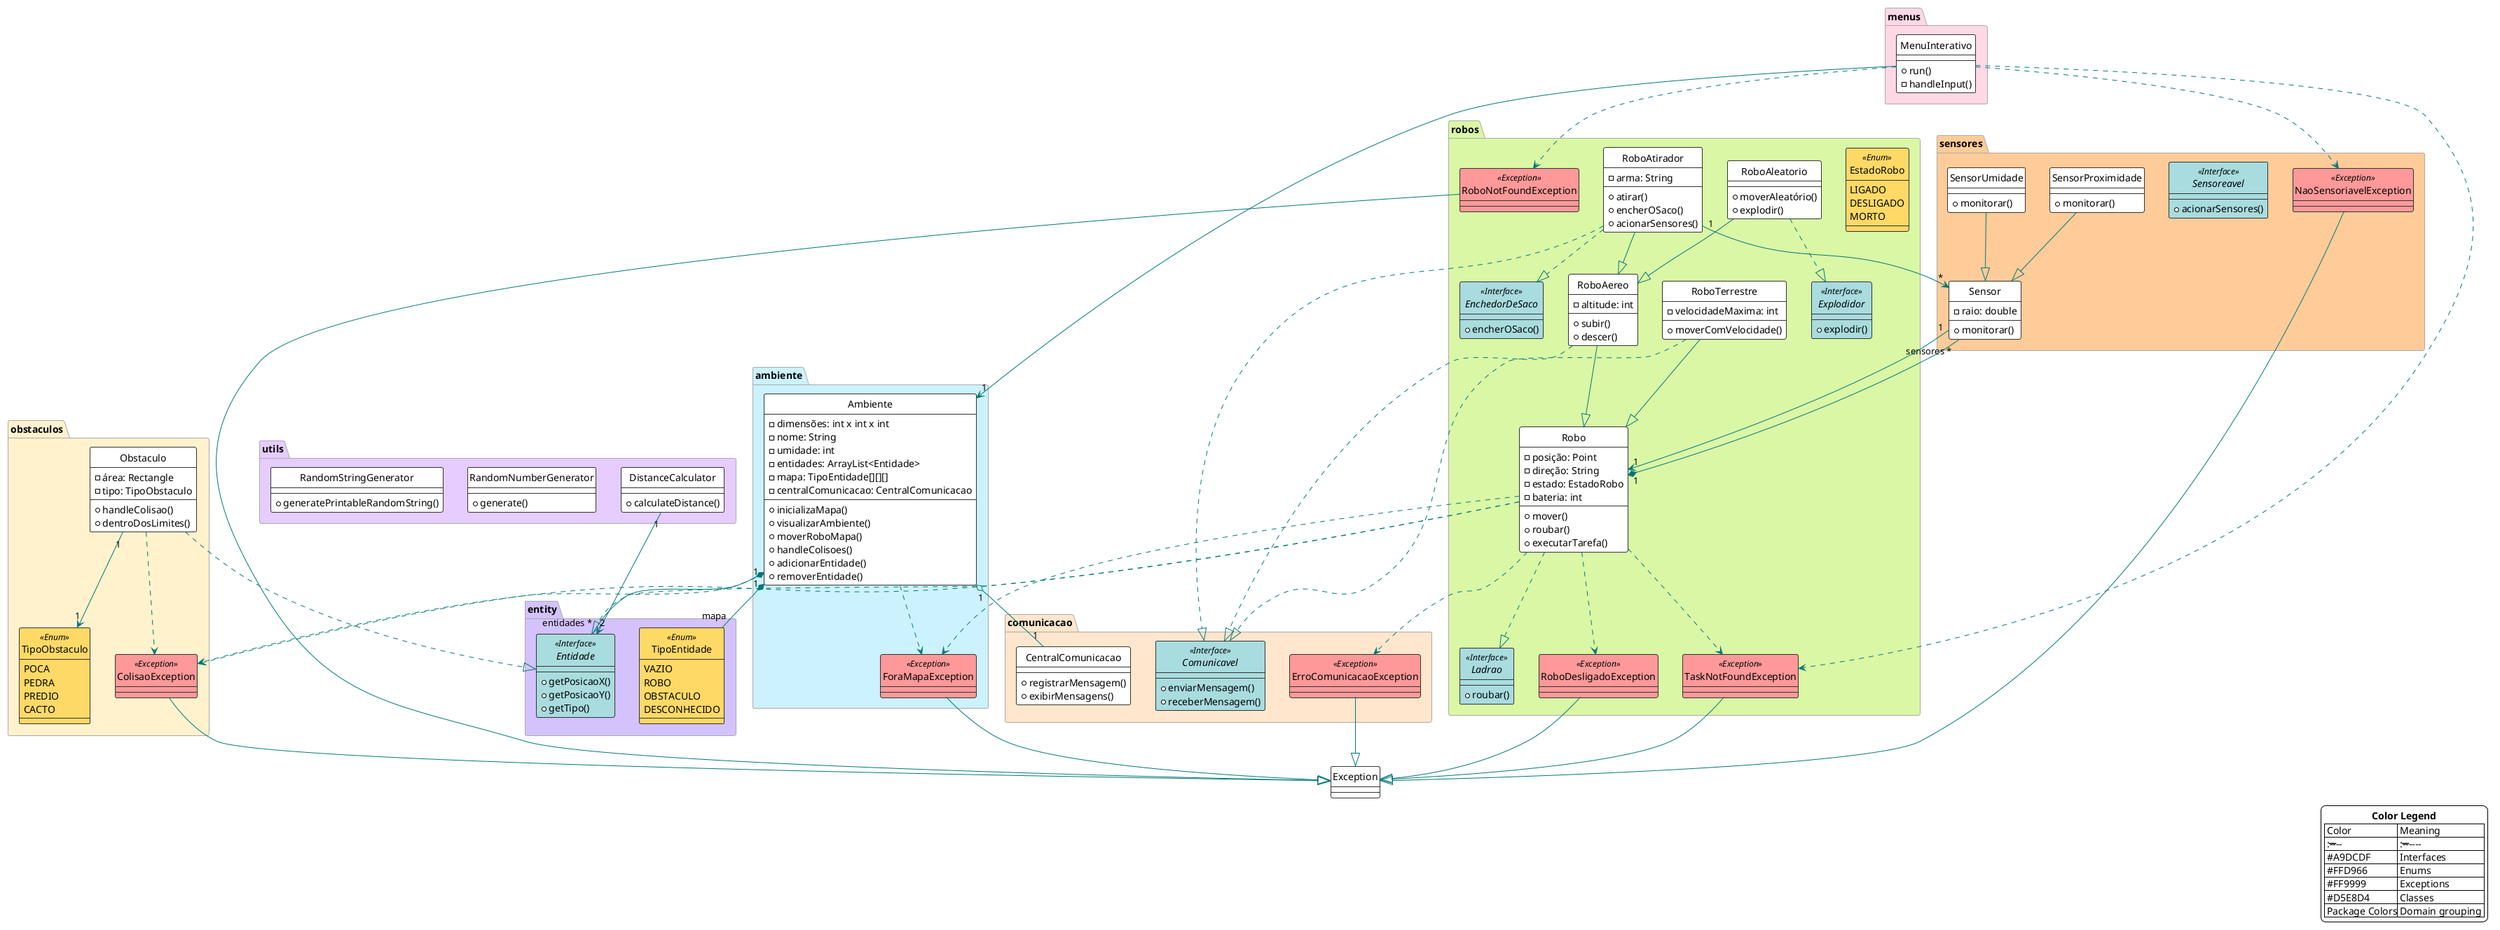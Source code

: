 @startuml
!theme plain
skinparam class {
    BackgroundColor<<Interface>> #A9DCDF
    BackgroundColor<<Enum>> #FFD966
    BackgroundColor<<Exception>> #FF9999
    BackgroundColor<<Class>> #D5E8D4
    ArrowColor #007777
    BorderColor #333333
}

skinparam package {
    BackgroundColor #F0F0F0
    BorderColor #AAAAAA
}

skinparam defaultTextAlignment center
skinparam shadowing false
hide circle

package ambiente #CCF2FF {
    class Ambiente {
        - dimensões: int x int x int
        - nome: String
        - umidade: int
        - entidades: ArrayList<Entidade>
        - mapa: TipoEntidade[][][]
        - centralComunicacao: CentralComunicacao
        + inicializaMapa()
        + visualizarAmbiente()
        + moverRoboMapa()
        + handleColisoes()
        + adicionarEntidade()
        + removerEntidade()
    }

    class ForaMapaException <<Exception>> {}
}

package comunicacao #FFE6CC {
    interface Comunicavel <<Interface>> {
        + enviarMensagem()
        + receberMensagem()
    }

    class CentralComunicacao {
        + registrarMensagem()
        + exibirMensagens()
    }

    class ErroComunicacaoException <<Exception>> {}
}

package entity #D4C2FC {
    interface Entidade <<Interface>> {
        + getPosicaoX()
        + getPosicaoY()
        + getTipo()
    }

    enum TipoEntidade <<Enum>> {
        VAZIO
        ROBO
        OBSTACULO
        DESCONHECIDO
    }
}

package menus #FFD8E6 {
    class MenuInterativo {
        + run()
        - handleInput()
    }
}

package obstaculos #FFF2CC {
    class ColisaoException <<Exception>> {}

    class Obstaculo {
        - área: Rectangle
        - tipo: TipoObstaculo
        + handleColisao()
        + dentroDosLimites()
    }

    enum TipoObstaculo <<Enum>> {
        POCA
        PEDRA
        PREDIO
        CACTO
    }
}

package robos #DAF7A6 {
    interface EnchedorDeSaco <<Interface>> {
        + encherOSaco()
    }

    enum EstadoRobo <<Enum>> {
        LIGADO
        DESLIGADO
        MORTO
    }

    interface Explodidor <<Interface>> {
        + explodir()
    }

    interface Ladrao <<Interface>> {
        + roubar()
    }

    class Robo {
        - posição: Point
        - direção: String
        - estado: EstadoRobo
        - bateria: int
        + mover()
        + roubar()
        + executarTarefa()
    }

    class RoboAereo {
        - altitude: int
        + subir()
        + descer()
    }

    class RoboAleatorio {
        + moverAleatório()
        + explodir()
    }

    class RoboAtirador {
        - arma: String
        + atirar()
        + encherOSaco()
        + acionarSensores()
    }

    class RoboDesligadoException <<Exception>> {}
    class RoboNotFoundException <<Exception>> {}

    class RoboTerrestre {
        - velocidadeMaxima: int
        + moverComVelocidade()
    }

    class TaskNotFoundException <<Exception>> {}
}

package sensores #FFCC99 {
    class NaoSensoriavelException <<Exception>> {}

    class Sensor {
        - raio: double
        + monitorar()
    }

    interface Sensoreavel <<Interface>> {
        + acionarSensores()
    }

    class SensorProximidade {
        + monitorar()
    }

    class SensorUmidade {
        + monitorar()
    }
}

package utils #E6CCFF {
    class DistanceCalculator {
        + calculateDistance()
    }

    class RandomNumberGenerator {
        + generate()
    }

    class RandomStringGenerator {
        + generatePrintableRandomString()
    }
}

' Color Legend '
legend right
  <b>Color Legend</b>
  | Color         | Meaning         |
  | :------------ | :-------------- |
  | #A9DCDF       | Interfaces      |
  | #FFD966       | Enums           |
  | #FF9999       | Exceptions      |
  | #D5E8D4       | Classes         |
  | Package Colors| Domain grouping |
endlegend

' Relationships '
RoboAereo --|> Robo
RoboAleatorio --|> RoboAereo
RoboAtirador --|> RoboAereo
RoboTerrestre --|> Robo

Robo ..|> Entidade
Robo ..|> Ladrao
Obstaculo ..|> Entidade
RoboAereo ..|> Comunicavel
RoboTerrestre ..|> Comunicavel
RoboAtirador ..|> Comunicavel
RoboAtirador ..|> EnchedorDeSaco
RoboAleatorio ..|> Explodidor
SensorProximidade --|> Sensor
SensorUmidade --|> Sensor

Ambiente "1" *-- "entidades *" Entidade
Ambiente "1" *-- "mapa" TipoEntidade
Ambiente "1" o-- "1" CentralComunicacao
MenuInterativo --> "1" Ambiente
Robo "1" *-- "sensores *" Sensor
Sensor "1" --> "1" Robo

Obstaculo "1" --> "1" TipoObstaculo
DistanceCalculator "1" --> "2" Entidade
RoboAtirador "1" --> "*" Sensor

ForaMapaException --|> Exception
ColisaoException --|> Exception
ErroComunicacaoException --|> Exception
RoboDesligadoException --|> Exception
RoboNotFoundException --|> Exception
TaskNotFoundException --|> Exception
NaoSensoriavelException --|> Exception

Robo ..> ColisaoException
Robo ..> ForaMapaException
Ambiente ..> ForaMapaException
Ambiente ..> ColisaoException
Obstaculo ..> ColisaoException
Robo ..> TaskNotFoundException
Robo ..> ErroComunicacaoException
Robo ..> RoboDesligadoException
MenuInterativo ..> RoboNotFoundException
MenuInterativo ..> TaskNotFoundException
MenuInterativo ..> NaoSensoriavelException
@enduml